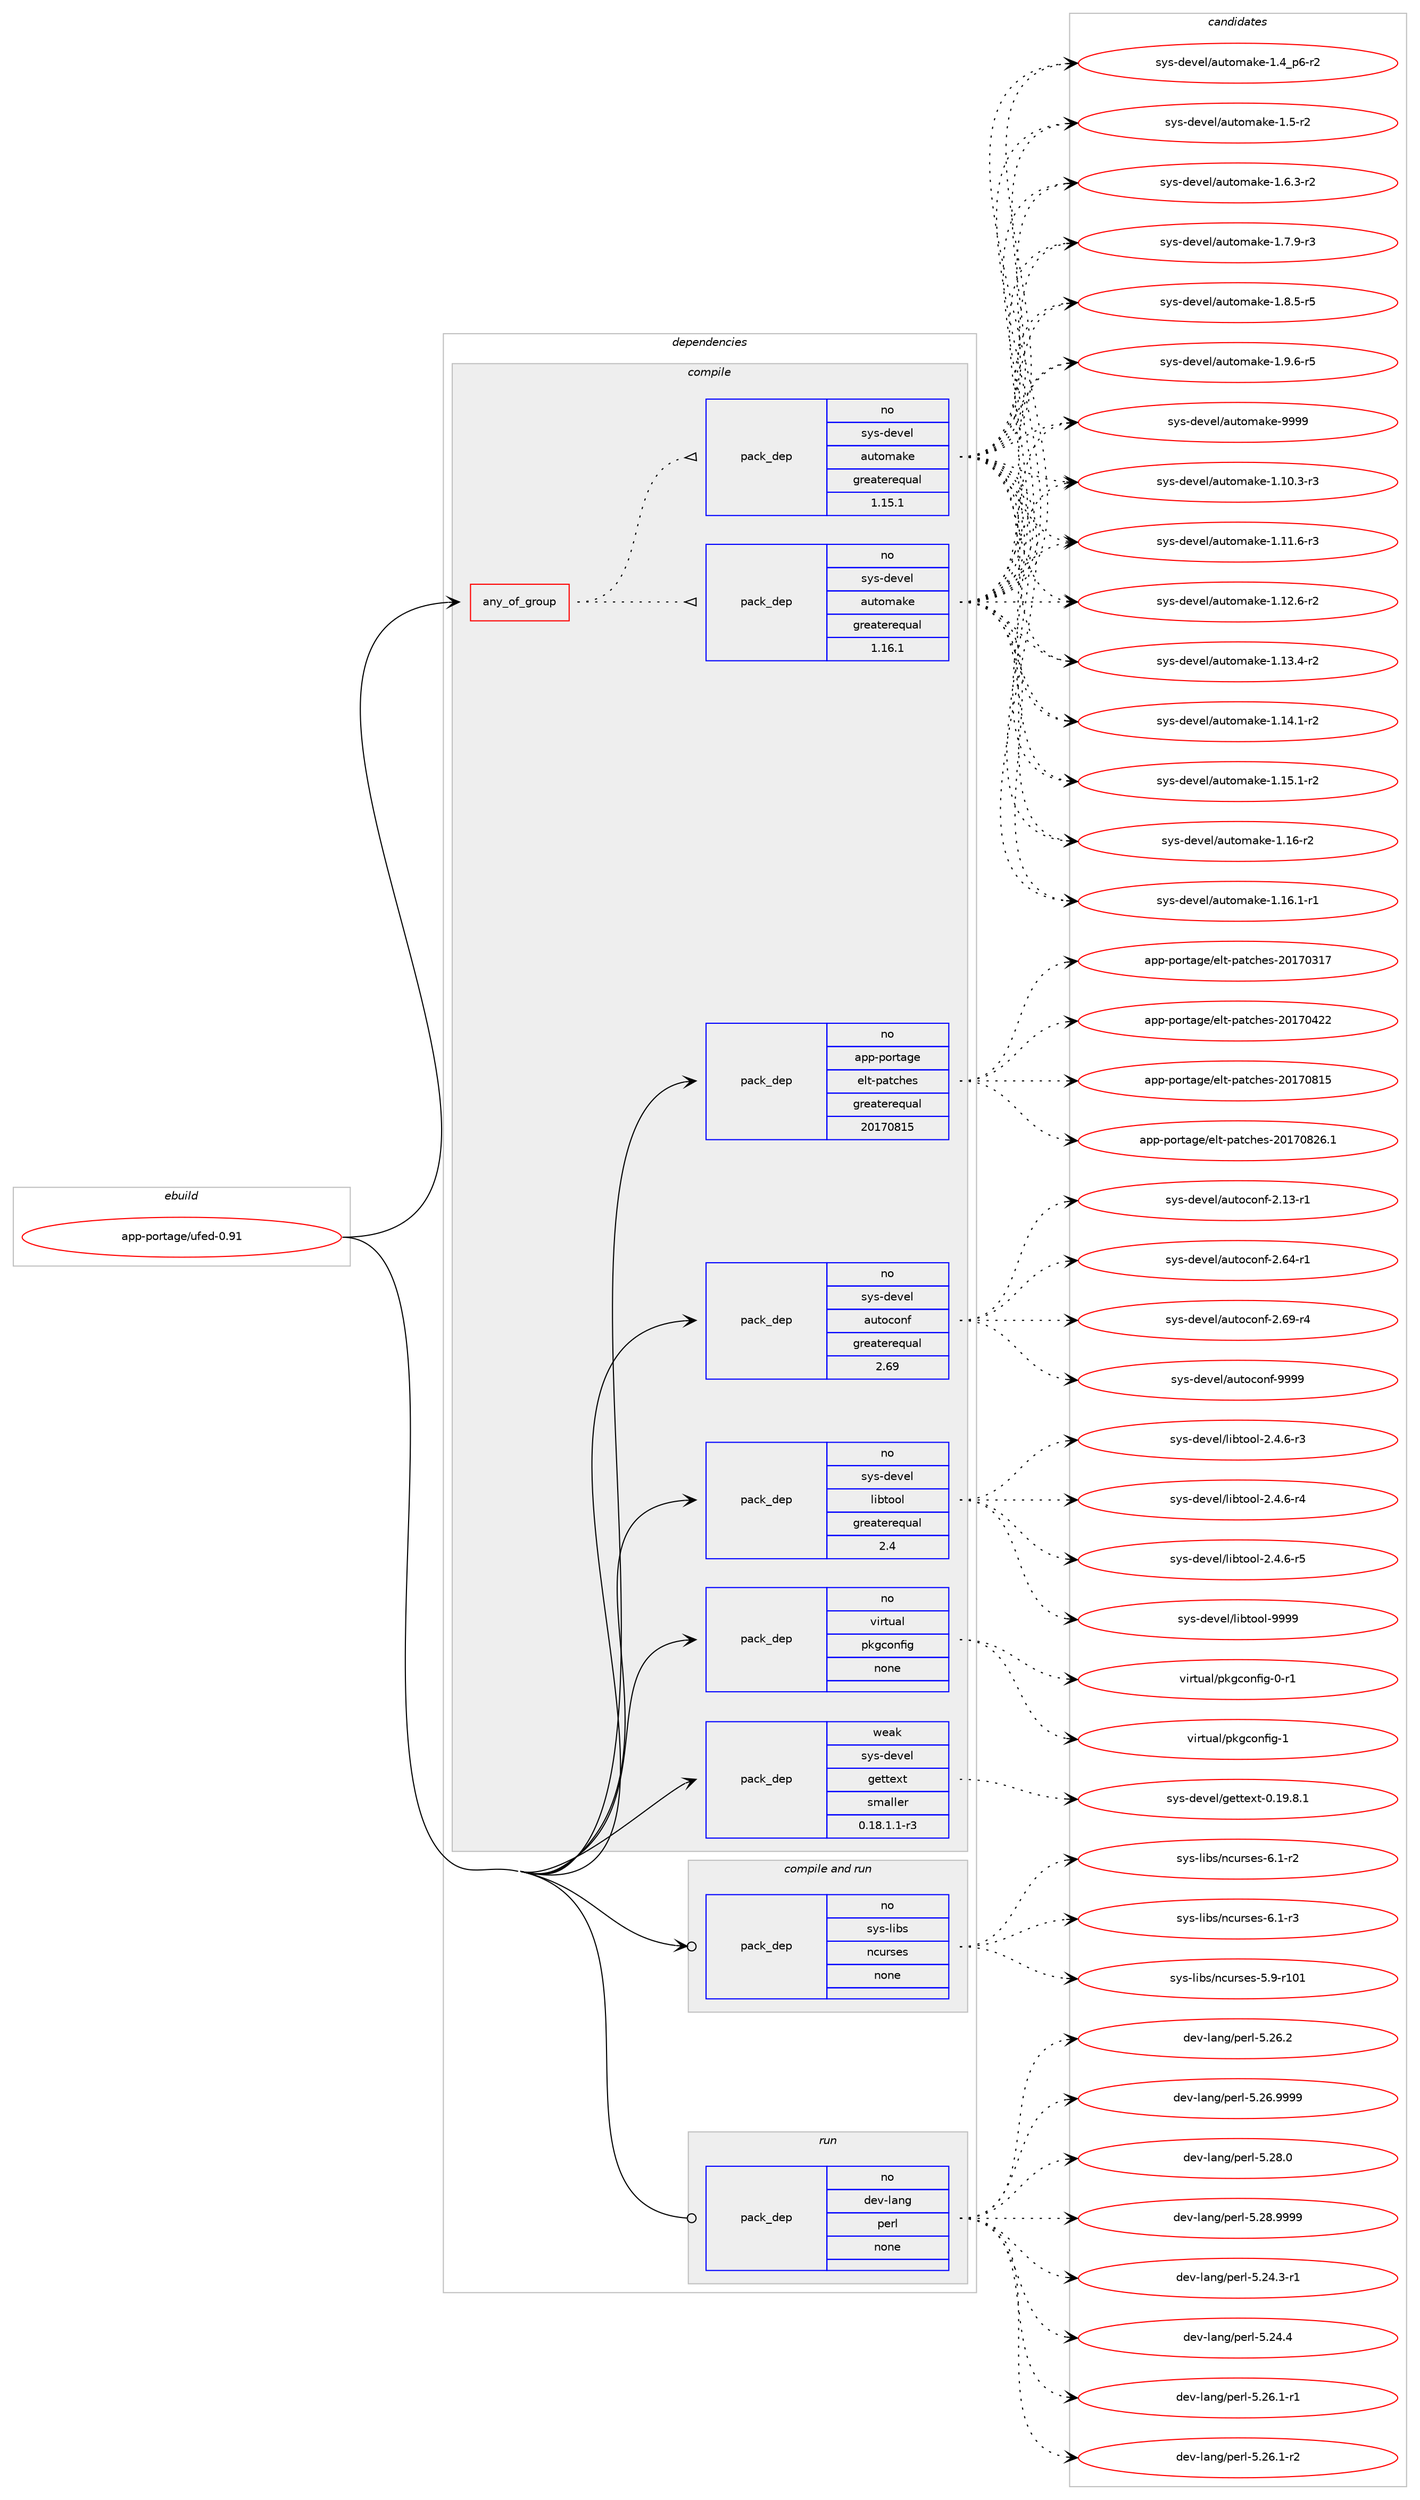 digraph prolog {

# *************
# Graph options
# *************

newrank=true;
concentrate=true;
compound=true;
graph [rankdir=LR,fontname=Helvetica,fontsize=10,ranksep=1.5];#, ranksep=2.5, nodesep=0.2];
edge  [arrowhead=vee];
node  [fontname=Helvetica,fontsize=10];

# **********
# The ebuild
# **********

subgraph cluster_leftcol {
color=gray;
rank=same;
label=<<i>ebuild</i>>;
id [label="app-portage/ufed-0.91", color=red, width=4, href="../app-portage/ufed-0.91.svg"];
}

# ****************
# The dependencies
# ****************

subgraph cluster_midcol {
color=gray;
label=<<i>dependencies</i>>;
subgraph cluster_compile {
fillcolor="#eeeeee";
style=filled;
label=<<i>compile</i>>;
subgraph any19884 {
dependency1307081 [label=<<TABLE BORDER="0" CELLBORDER="1" CELLSPACING="0" CELLPADDING="4"><TR><TD CELLPADDING="10">any_of_group</TD></TR></TABLE>>, shape=none, color=red];subgraph pack931493 {
dependency1307082 [label=<<TABLE BORDER="0" CELLBORDER="1" CELLSPACING="0" CELLPADDING="4" WIDTH="220"><TR><TD ROWSPAN="6" CELLPADDING="30">pack_dep</TD></TR><TR><TD WIDTH="110">no</TD></TR><TR><TD>sys-devel</TD></TR><TR><TD>automake</TD></TR><TR><TD>greaterequal</TD></TR><TR><TD>1.16.1</TD></TR></TABLE>>, shape=none, color=blue];
}
dependency1307081:e -> dependency1307082:w [weight=20,style="dotted",arrowhead="oinv"];
subgraph pack931494 {
dependency1307083 [label=<<TABLE BORDER="0" CELLBORDER="1" CELLSPACING="0" CELLPADDING="4" WIDTH="220"><TR><TD ROWSPAN="6" CELLPADDING="30">pack_dep</TD></TR><TR><TD WIDTH="110">no</TD></TR><TR><TD>sys-devel</TD></TR><TR><TD>automake</TD></TR><TR><TD>greaterequal</TD></TR><TR><TD>1.15.1</TD></TR></TABLE>>, shape=none, color=blue];
}
dependency1307081:e -> dependency1307083:w [weight=20,style="dotted",arrowhead="oinv"];
}
id:e -> dependency1307081:w [weight=20,style="solid",arrowhead="vee"];
subgraph pack931495 {
dependency1307084 [label=<<TABLE BORDER="0" CELLBORDER="1" CELLSPACING="0" CELLPADDING="4" WIDTH="220"><TR><TD ROWSPAN="6" CELLPADDING="30">pack_dep</TD></TR><TR><TD WIDTH="110">no</TD></TR><TR><TD>app-portage</TD></TR><TR><TD>elt-patches</TD></TR><TR><TD>greaterequal</TD></TR><TR><TD>20170815</TD></TR></TABLE>>, shape=none, color=blue];
}
id:e -> dependency1307084:w [weight=20,style="solid",arrowhead="vee"];
subgraph pack931496 {
dependency1307085 [label=<<TABLE BORDER="0" CELLBORDER="1" CELLSPACING="0" CELLPADDING="4" WIDTH="220"><TR><TD ROWSPAN="6" CELLPADDING="30">pack_dep</TD></TR><TR><TD WIDTH="110">no</TD></TR><TR><TD>sys-devel</TD></TR><TR><TD>autoconf</TD></TR><TR><TD>greaterequal</TD></TR><TR><TD>2.69</TD></TR></TABLE>>, shape=none, color=blue];
}
id:e -> dependency1307085:w [weight=20,style="solid",arrowhead="vee"];
subgraph pack931497 {
dependency1307086 [label=<<TABLE BORDER="0" CELLBORDER="1" CELLSPACING="0" CELLPADDING="4" WIDTH="220"><TR><TD ROWSPAN="6" CELLPADDING="30">pack_dep</TD></TR><TR><TD WIDTH="110">no</TD></TR><TR><TD>sys-devel</TD></TR><TR><TD>libtool</TD></TR><TR><TD>greaterequal</TD></TR><TR><TD>2.4</TD></TR></TABLE>>, shape=none, color=blue];
}
id:e -> dependency1307086:w [weight=20,style="solid",arrowhead="vee"];
subgraph pack931498 {
dependency1307087 [label=<<TABLE BORDER="0" CELLBORDER="1" CELLSPACING="0" CELLPADDING="4" WIDTH="220"><TR><TD ROWSPAN="6" CELLPADDING="30">pack_dep</TD></TR><TR><TD WIDTH="110">no</TD></TR><TR><TD>virtual</TD></TR><TR><TD>pkgconfig</TD></TR><TR><TD>none</TD></TR><TR><TD></TD></TR></TABLE>>, shape=none, color=blue];
}
id:e -> dependency1307087:w [weight=20,style="solid",arrowhead="vee"];
subgraph pack931499 {
dependency1307088 [label=<<TABLE BORDER="0" CELLBORDER="1" CELLSPACING="0" CELLPADDING="4" WIDTH="220"><TR><TD ROWSPAN="6" CELLPADDING="30">pack_dep</TD></TR><TR><TD WIDTH="110">weak</TD></TR><TR><TD>sys-devel</TD></TR><TR><TD>gettext</TD></TR><TR><TD>smaller</TD></TR><TR><TD>0.18.1.1-r3</TD></TR></TABLE>>, shape=none, color=blue];
}
id:e -> dependency1307088:w [weight=20,style="solid",arrowhead="vee"];
}
subgraph cluster_compileandrun {
fillcolor="#eeeeee";
style=filled;
label=<<i>compile and run</i>>;
subgraph pack931500 {
dependency1307089 [label=<<TABLE BORDER="0" CELLBORDER="1" CELLSPACING="0" CELLPADDING="4" WIDTH="220"><TR><TD ROWSPAN="6" CELLPADDING="30">pack_dep</TD></TR><TR><TD WIDTH="110">no</TD></TR><TR><TD>sys-libs</TD></TR><TR><TD>ncurses</TD></TR><TR><TD>none</TD></TR><TR><TD></TD></TR></TABLE>>, shape=none, color=blue];
}
id:e -> dependency1307089:w [weight=20,style="solid",arrowhead="odotvee"];
}
subgraph cluster_run {
fillcolor="#eeeeee";
style=filled;
label=<<i>run</i>>;
subgraph pack931501 {
dependency1307090 [label=<<TABLE BORDER="0" CELLBORDER="1" CELLSPACING="0" CELLPADDING="4" WIDTH="220"><TR><TD ROWSPAN="6" CELLPADDING="30">pack_dep</TD></TR><TR><TD WIDTH="110">no</TD></TR><TR><TD>dev-lang</TD></TR><TR><TD>perl</TD></TR><TR><TD>none</TD></TR><TR><TD></TD></TR></TABLE>>, shape=none, color=blue];
}
id:e -> dependency1307090:w [weight=20,style="solid",arrowhead="odot"];
}
}

# **************
# The candidates
# **************

subgraph cluster_choices {
rank=same;
color=gray;
label=<<i>candidates</i>>;

subgraph choice931493 {
color=black;
nodesep=1;
choice11512111545100101118101108479711711611110997107101454946494846514511451 [label="sys-devel/automake-1.10.3-r3", color=red, width=4,href="../sys-devel/automake-1.10.3-r3.svg"];
choice11512111545100101118101108479711711611110997107101454946494946544511451 [label="sys-devel/automake-1.11.6-r3", color=red, width=4,href="../sys-devel/automake-1.11.6-r3.svg"];
choice11512111545100101118101108479711711611110997107101454946495046544511450 [label="sys-devel/automake-1.12.6-r2", color=red, width=4,href="../sys-devel/automake-1.12.6-r2.svg"];
choice11512111545100101118101108479711711611110997107101454946495146524511450 [label="sys-devel/automake-1.13.4-r2", color=red, width=4,href="../sys-devel/automake-1.13.4-r2.svg"];
choice11512111545100101118101108479711711611110997107101454946495246494511450 [label="sys-devel/automake-1.14.1-r2", color=red, width=4,href="../sys-devel/automake-1.14.1-r2.svg"];
choice11512111545100101118101108479711711611110997107101454946495346494511450 [label="sys-devel/automake-1.15.1-r2", color=red, width=4,href="../sys-devel/automake-1.15.1-r2.svg"];
choice1151211154510010111810110847971171161111099710710145494649544511450 [label="sys-devel/automake-1.16-r2", color=red, width=4,href="../sys-devel/automake-1.16-r2.svg"];
choice11512111545100101118101108479711711611110997107101454946495446494511449 [label="sys-devel/automake-1.16.1-r1", color=red, width=4,href="../sys-devel/automake-1.16.1-r1.svg"];
choice115121115451001011181011084797117116111109971071014549465295112544511450 [label="sys-devel/automake-1.4_p6-r2", color=red, width=4,href="../sys-devel/automake-1.4_p6-r2.svg"];
choice11512111545100101118101108479711711611110997107101454946534511450 [label="sys-devel/automake-1.5-r2", color=red, width=4,href="../sys-devel/automake-1.5-r2.svg"];
choice115121115451001011181011084797117116111109971071014549465446514511450 [label="sys-devel/automake-1.6.3-r2", color=red, width=4,href="../sys-devel/automake-1.6.3-r2.svg"];
choice115121115451001011181011084797117116111109971071014549465546574511451 [label="sys-devel/automake-1.7.9-r3", color=red, width=4,href="../sys-devel/automake-1.7.9-r3.svg"];
choice115121115451001011181011084797117116111109971071014549465646534511453 [label="sys-devel/automake-1.8.5-r5", color=red, width=4,href="../sys-devel/automake-1.8.5-r5.svg"];
choice115121115451001011181011084797117116111109971071014549465746544511453 [label="sys-devel/automake-1.9.6-r5", color=red, width=4,href="../sys-devel/automake-1.9.6-r5.svg"];
choice115121115451001011181011084797117116111109971071014557575757 [label="sys-devel/automake-9999", color=red, width=4,href="../sys-devel/automake-9999.svg"];
dependency1307082:e -> choice11512111545100101118101108479711711611110997107101454946494846514511451:w [style=dotted,weight="100"];
dependency1307082:e -> choice11512111545100101118101108479711711611110997107101454946494946544511451:w [style=dotted,weight="100"];
dependency1307082:e -> choice11512111545100101118101108479711711611110997107101454946495046544511450:w [style=dotted,weight="100"];
dependency1307082:e -> choice11512111545100101118101108479711711611110997107101454946495146524511450:w [style=dotted,weight="100"];
dependency1307082:e -> choice11512111545100101118101108479711711611110997107101454946495246494511450:w [style=dotted,weight="100"];
dependency1307082:e -> choice11512111545100101118101108479711711611110997107101454946495346494511450:w [style=dotted,weight="100"];
dependency1307082:e -> choice1151211154510010111810110847971171161111099710710145494649544511450:w [style=dotted,weight="100"];
dependency1307082:e -> choice11512111545100101118101108479711711611110997107101454946495446494511449:w [style=dotted,weight="100"];
dependency1307082:e -> choice115121115451001011181011084797117116111109971071014549465295112544511450:w [style=dotted,weight="100"];
dependency1307082:e -> choice11512111545100101118101108479711711611110997107101454946534511450:w [style=dotted,weight="100"];
dependency1307082:e -> choice115121115451001011181011084797117116111109971071014549465446514511450:w [style=dotted,weight="100"];
dependency1307082:e -> choice115121115451001011181011084797117116111109971071014549465546574511451:w [style=dotted,weight="100"];
dependency1307082:e -> choice115121115451001011181011084797117116111109971071014549465646534511453:w [style=dotted,weight="100"];
dependency1307082:e -> choice115121115451001011181011084797117116111109971071014549465746544511453:w [style=dotted,weight="100"];
dependency1307082:e -> choice115121115451001011181011084797117116111109971071014557575757:w [style=dotted,weight="100"];
}
subgraph choice931494 {
color=black;
nodesep=1;
choice11512111545100101118101108479711711611110997107101454946494846514511451 [label="sys-devel/automake-1.10.3-r3", color=red, width=4,href="../sys-devel/automake-1.10.3-r3.svg"];
choice11512111545100101118101108479711711611110997107101454946494946544511451 [label="sys-devel/automake-1.11.6-r3", color=red, width=4,href="../sys-devel/automake-1.11.6-r3.svg"];
choice11512111545100101118101108479711711611110997107101454946495046544511450 [label="sys-devel/automake-1.12.6-r2", color=red, width=4,href="../sys-devel/automake-1.12.6-r2.svg"];
choice11512111545100101118101108479711711611110997107101454946495146524511450 [label="sys-devel/automake-1.13.4-r2", color=red, width=4,href="../sys-devel/automake-1.13.4-r2.svg"];
choice11512111545100101118101108479711711611110997107101454946495246494511450 [label="sys-devel/automake-1.14.1-r2", color=red, width=4,href="../sys-devel/automake-1.14.1-r2.svg"];
choice11512111545100101118101108479711711611110997107101454946495346494511450 [label="sys-devel/automake-1.15.1-r2", color=red, width=4,href="../sys-devel/automake-1.15.1-r2.svg"];
choice1151211154510010111810110847971171161111099710710145494649544511450 [label="sys-devel/automake-1.16-r2", color=red, width=4,href="../sys-devel/automake-1.16-r2.svg"];
choice11512111545100101118101108479711711611110997107101454946495446494511449 [label="sys-devel/automake-1.16.1-r1", color=red, width=4,href="../sys-devel/automake-1.16.1-r1.svg"];
choice115121115451001011181011084797117116111109971071014549465295112544511450 [label="sys-devel/automake-1.4_p6-r2", color=red, width=4,href="../sys-devel/automake-1.4_p6-r2.svg"];
choice11512111545100101118101108479711711611110997107101454946534511450 [label="sys-devel/automake-1.5-r2", color=red, width=4,href="../sys-devel/automake-1.5-r2.svg"];
choice115121115451001011181011084797117116111109971071014549465446514511450 [label="sys-devel/automake-1.6.3-r2", color=red, width=4,href="../sys-devel/automake-1.6.3-r2.svg"];
choice115121115451001011181011084797117116111109971071014549465546574511451 [label="sys-devel/automake-1.7.9-r3", color=red, width=4,href="../sys-devel/automake-1.7.9-r3.svg"];
choice115121115451001011181011084797117116111109971071014549465646534511453 [label="sys-devel/automake-1.8.5-r5", color=red, width=4,href="../sys-devel/automake-1.8.5-r5.svg"];
choice115121115451001011181011084797117116111109971071014549465746544511453 [label="sys-devel/automake-1.9.6-r5", color=red, width=4,href="../sys-devel/automake-1.9.6-r5.svg"];
choice115121115451001011181011084797117116111109971071014557575757 [label="sys-devel/automake-9999", color=red, width=4,href="../sys-devel/automake-9999.svg"];
dependency1307083:e -> choice11512111545100101118101108479711711611110997107101454946494846514511451:w [style=dotted,weight="100"];
dependency1307083:e -> choice11512111545100101118101108479711711611110997107101454946494946544511451:w [style=dotted,weight="100"];
dependency1307083:e -> choice11512111545100101118101108479711711611110997107101454946495046544511450:w [style=dotted,weight="100"];
dependency1307083:e -> choice11512111545100101118101108479711711611110997107101454946495146524511450:w [style=dotted,weight="100"];
dependency1307083:e -> choice11512111545100101118101108479711711611110997107101454946495246494511450:w [style=dotted,weight="100"];
dependency1307083:e -> choice11512111545100101118101108479711711611110997107101454946495346494511450:w [style=dotted,weight="100"];
dependency1307083:e -> choice1151211154510010111810110847971171161111099710710145494649544511450:w [style=dotted,weight="100"];
dependency1307083:e -> choice11512111545100101118101108479711711611110997107101454946495446494511449:w [style=dotted,weight="100"];
dependency1307083:e -> choice115121115451001011181011084797117116111109971071014549465295112544511450:w [style=dotted,weight="100"];
dependency1307083:e -> choice11512111545100101118101108479711711611110997107101454946534511450:w [style=dotted,weight="100"];
dependency1307083:e -> choice115121115451001011181011084797117116111109971071014549465446514511450:w [style=dotted,weight="100"];
dependency1307083:e -> choice115121115451001011181011084797117116111109971071014549465546574511451:w [style=dotted,weight="100"];
dependency1307083:e -> choice115121115451001011181011084797117116111109971071014549465646534511453:w [style=dotted,weight="100"];
dependency1307083:e -> choice115121115451001011181011084797117116111109971071014549465746544511453:w [style=dotted,weight="100"];
dependency1307083:e -> choice115121115451001011181011084797117116111109971071014557575757:w [style=dotted,weight="100"];
}
subgraph choice931495 {
color=black;
nodesep=1;
choice97112112451121111141169710310147101108116451129711699104101115455048495548514955 [label="app-portage/elt-patches-20170317", color=red, width=4,href="../app-portage/elt-patches-20170317.svg"];
choice97112112451121111141169710310147101108116451129711699104101115455048495548525050 [label="app-portage/elt-patches-20170422", color=red, width=4,href="../app-portage/elt-patches-20170422.svg"];
choice97112112451121111141169710310147101108116451129711699104101115455048495548564953 [label="app-portage/elt-patches-20170815", color=red, width=4,href="../app-portage/elt-patches-20170815.svg"];
choice971121124511211111411697103101471011081164511297116991041011154550484955485650544649 [label="app-portage/elt-patches-20170826.1", color=red, width=4,href="../app-portage/elt-patches-20170826.1.svg"];
dependency1307084:e -> choice97112112451121111141169710310147101108116451129711699104101115455048495548514955:w [style=dotted,weight="100"];
dependency1307084:e -> choice97112112451121111141169710310147101108116451129711699104101115455048495548525050:w [style=dotted,weight="100"];
dependency1307084:e -> choice97112112451121111141169710310147101108116451129711699104101115455048495548564953:w [style=dotted,weight="100"];
dependency1307084:e -> choice971121124511211111411697103101471011081164511297116991041011154550484955485650544649:w [style=dotted,weight="100"];
}
subgraph choice931496 {
color=black;
nodesep=1;
choice1151211154510010111810110847971171161119911111010245504649514511449 [label="sys-devel/autoconf-2.13-r1", color=red, width=4,href="../sys-devel/autoconf-2.13-r1.svg"];
choice1151211154510010111810110847971171161119911111010245504654524511449 [label="sys-devel/autoconf-2.64-r1", color=red, width=4,href="../sys-devel/autoconf-2.64-r1.svg"];
choice1151211154510010111810110847971171161119911111010245504654574511452 [label="sys-devel/autoconf-2.69-r4", color=red, width=4,href="../sys-devel/autoconf-2.69-r4.svg"];
choice115121115451001011181011084797117116111991111101024557575757 [label="sys-devel/autoconf-9999", color=red, width=4,href="../sys-devel/autoconf-9999.svg"];
dependency1307085:e -> choice1151211154510010111810110847971171161119911111010245504649514511449:w [style=dotted,weight="100"];
dependency1307085:e -> choice1151211154510010111810110847971171161119911111010245504654524511449:w [style=dotted,weight="100"];
dependency1307085:e -> choice1151211154510010111810110847971171161119911111010245504654574511452:w [style=dotted,weight="100"];
dependency1307085:e -> choice115121115451001011181011084797117116111991111101024557575757:w [style=dotted,weight="100"];
}
subgraph choice931497 {
color=black;
nodesep=1;
choice1151211154510010111810110847108105981161111111084550465246544511451 [label="sys-devel/libtool-2.4.6-r3", color=red, width=4,href="../sys-devel/libtool-2.4.6-r3.svg"];
choice1151211154510010111810110847108105981161111111084550465246544511452 [label="sys-devel/libtool-2.4.6-r4", color=red, width=4,href="../sys-devel/libtool-2.4.6-r4.svg"];
choice1151211154510010111810110847108105981161111111084550465246544511453 [label="sys-devel/libtool-2.4.6-r5", color=red, width=4,href="../sys-devel/libtool-2.4.6-r5.svg"];
choice1151211154510010111810110847108105981161111111084557575757 [label="sys-devel/libtool-9999", color=red, width=4,href="../sys-devel/libtool-9999.svg"];
dependency1307086:e -> choice1151211154510010111810110847108105981161111111084550465246544511451:w [style=dotted,weight="100"];
dependency1307086:e -> choice1151211154510010111810110847108105981161111111084550465246544511452:w [style=dotted,weight="100"];
dependency1307086:e -> choice1151211154510010111810110847108105981161111111084550465246544511453:w [style=dotted,weight="100"];
dependency1307086:e -> choice1151211154510010111810110847108105981161111111084557575757:w [style=dotted,weight="100"];
}
subgraph choice931498 {
color=black;
nodesep=1;
choice11810511411611797108471121071039911111010210510345484511449 [label="virtual/pkgconfig-0-r1", color=red, width=4,href="../virtual/pkgconfig-0-r1.svg"];
choice1181051141161179710847112107103991111101021051034549 [label="virtual/pkgconfig-1", color=red, width=4,href="../virtual/pkgconfig-1.svg"];
dependency1307087:e -> choice11810511411611797108471121071039911111010210510345484511449:w [style=dotted,weight="100"];
dependency1307087:e -> choice1181051141161179710847112107103991111101021051034549:w [style=dotted,weight="100"];
}
subgraph choice931499 {
color=black;
nodesep=1;
choice1151211154510010111810110847103101116116101120116454846495746564649 [label="sys-devel/gettext-0.19.8.1", color=red, width=4,href="../sys-devel/gettext-0.19.8.1.svg"];
dependency1307088:e -> choice1151211154510010111810110847103101116116101120116454846495746564649:w [style=dotted,weight="100"];
}
subgraph choice931500 {
color=black;
nodesep=1;
choice115121115451081059811547110991171141151011154553465745114494849 [label="sys-libs/ncurses-5.9-r101", color=red, width=4,href="../sys-libs/ncurses-5.9-r101.svg"];
choice11512111545108105981154711099117114115101115455446494511450 [label="sys-libs/ncurses-6.1-r2", color=red, width=4,href="../sys-libs/ncurses-6.1-r2.svg"];
choice11512111545108105981154711099117114115101115455446494511451 [label="sys-libs/ncurses-6.1-r3", color=red, width=4,href="../sys-libs/ncurses-6.1-r3.svg"];
dependency1307089:e -> choice115121115451081059811547110991171141151011154553465745114494849:w [style=dotted,weight="100"];
dependency1307089:e -> choice11512111545108105981154711099117114115101115455446494511450:w [style=dotted,weight="100"];
dependency1307089:e -> choice11512111545108105981154711099117114115101115455446494511451:w [style=dotted,weight="100"];
}
subgraph choice931501 {
color=black;
nodesep=1;
choice100101118451089711010347112101114108455346505246514511449 [label="dev-lang/perl-5.24.3-r1", color=red, width=4,href="../dev-lang/perl-5.24.3-r1.svg"];
choice10010111845108971101034711210111410845534650524652 [label="dev-lang/perl-5.24.4", color=red, width=4,href="../dev-lang/perl-5.24.4.svg"];
choice100101118451089711010347112101114108455346505446494511449 [label="dev-lang/perl-5.26.1-r1", color=red, width=4,href="../dev-lang/perl-5.26.1-r1.svg"];
choice100101118451089711010347112101114108455346505446494511450 [label="dev-lang/perl-5.26.1-r2", color=red, width=4,href="../dev-lang/perl-5.26.1-r2.svg"];
choice10010111845108971101034711210111410845534650544650 [label="dev-lang/perl-5.26.2", color=red, width=4,href="../dev-lang/perl-5.26.2.svg"];
choice10010111845108971101034711210111410845534650544657575757 [label="dev-lang/perl-5.26.9999", color=red, width=4,href="../dev-lang/perl-5.26.9999.svg"];
choice10010111845108971101034711210111410845534650564648 [label="dev-lang/perl-5.28.0", color=red, width=4,href="../dev-lang/perl-5.28.0.svg"];
choice10010111845108971101034711210111410845534650564657575757 [label="dev-lang/perl-5.28.9999", color=red, width=4,href="../dev-lang/perl-5.28.9999.svg"];
dependency1307090:e -> choice100101118451089711010347112101114108455346505246514511449:w [style=dotted,weight="100"];
dependency1307090:e -> choice10010111845108971101034711210111410845534650524652:w [style=dotted,weight="100"];
dependency1307090:e -> choice100101118451089711010347112101114108455346505446494511449:w [style=dotted,weight="100"];
dependency1307090:e -> choice100101118451089711010347112101114108455346505446494511450:w [style=dotted,weight="100"];
dependency1307090:e -> choice10010111845108971101034711210111410845534650544650:w [style=dotted,weight="100"];
dependency1307090:e -> choice10010111845108971101034711210111410845534650544657575757:w [style=dotted,weight="100"];
dependency1307090:e -> choice10010111845108971101034711210111410845534650564648:w [style=dotted,weight="100"];
dependency1307090:e -> choice10010111845108971101034711210111410845534650564657575757:w [style=dotted,weight="100"];
}
}

}
